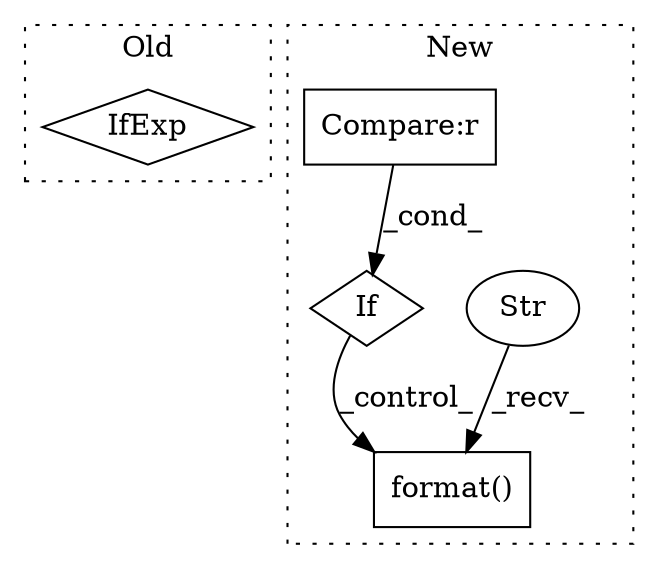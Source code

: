 digraph G {
subgraph cluster0 {
1 [label="IfExp" a="51" s="6074,6110" l="4,6" shape="diamond"];
label = "Old";
style="dotted";
}
subgraph cluster1 {
2 [label="format()" a="75" s="6142,6213" l="59,1" shape="box"];
3 [label="Str" a="66" s="6142" l="51" shape="ellipse"];
4 [label="If" a="96" s="6060" l="3" shape="diamond"];
5 [label="Compare:r" a="40" s="6086" l="25" shape="box"];
label = "New";
style="dotted";
}
3 -> 2 [label="_recv_"];
4 -> 2 [label="_control_"];
5 -> 4 [label="_cond_"];
}